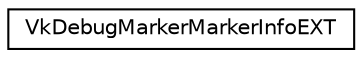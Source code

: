 digraph "Graphical Class Hierarchy"
{
 // LATEX_PDF_SIZE
  edge [fontname="Helvetica",fontsize="10",labelfontname="Helvetica",labelfontsize="10"];
  node [fontname="Helvetica",fontsize="10",shape=record];
  rankdir="LR";
  Node0 [label="VkDebugMarkerMarkerInfoEXT",height=0.2,width=0.4,color="black", fillcolor="white", style="filled",URL="$de/d8e/structVkDebugMarkerMarkerInfoEXT.html",tooltip=" "];
}

